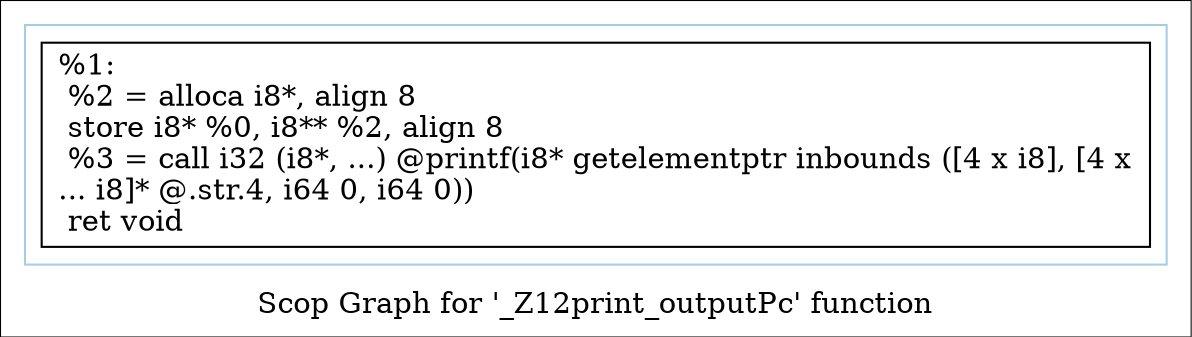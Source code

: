 digraph "Scop Graph for '_Z12print_outputPc' function" {
	label="Scop Graph for '_Z12print_outputPc' function";

	Node0x2511400 [shape=record,label="{%1:\l  %2 = alloca i8*, align 8\l  store i8* %0, i8** %2, align 8\l  %3 = call i32 (i8*, ...) @printf(i8* getelementptr inbounds ([4 x i8], [4 x\l... i8]* @.str.4, i64 0, i64 0))\l  ret void\l}"];
	colorscheme = "paired12"
        subgraph cluster_0x24dff40 {
          label = "";
          style = solid;
          color = 1
          Node0x2511400;
        }
}
